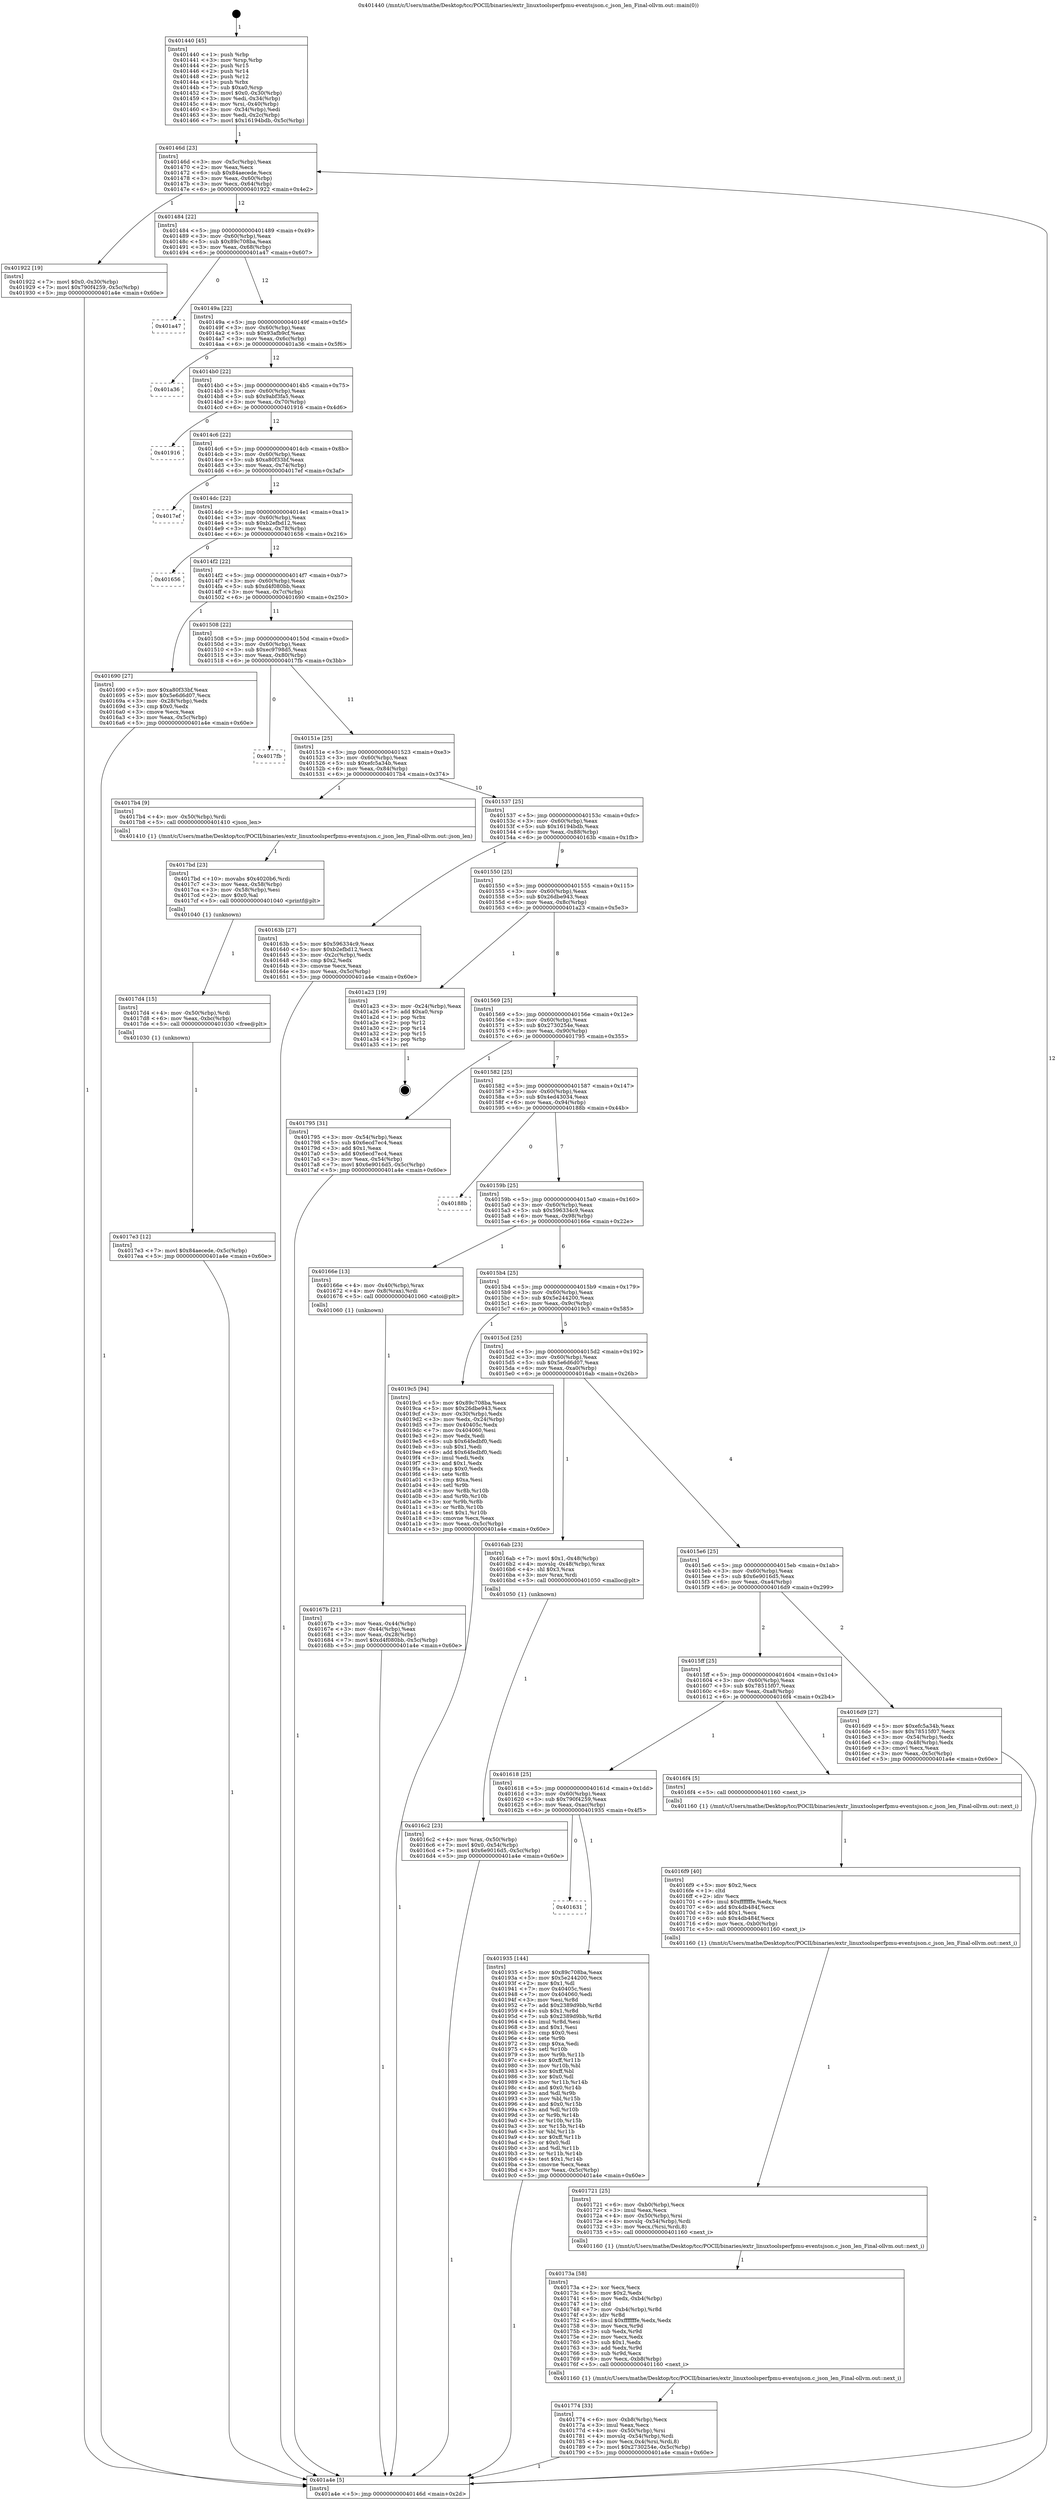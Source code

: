 digraph "0x401440" {
  label = "0x401440 (/mnt/c/Users/mathe/Desktop/tcc/POCII/binaries/extr_linuxtoolsperfpmu-eventsjson.c_json_len_Final-ollvm.out::main(0))"
  labelloc = "t"
  node[shape=record]

  Entry [label="",width=0.3,height=0.3,shape=circle,fillcolor=black,style=filled]
  "0x40146d" [label="{
     0x40146d [23]\l
     | [instrs]\l
     &nbsp;&nbsp;0x40146d \<+3\>: mov -0x5c(%rbp),%eax\l
     &nbsp;&nbsp;0x401470 \<+2\>: mov %eax,%ecx\l
     &nbsp;&nbsp;0x401472 \<+6\>: sub $0x84aecede,%ecx\l
     &nbsp;&nbsp;0x401478 \<+3\>: mov %eax,-0x60(%rbp)\l
     &nbsp;&nbsp;0x40147b \<+3\>: mov %ecx,-0x64(%rbp)\l
     &nbsp;&nbsp;0x40147e \<+6\>: je 0000000000401922 \<main+0x4e2\>\l
  }"]
  "0x401922" [label="{
     0x401922 [19]\l
     | [instrs]\l
     &nbsp;&nbsp;0x401922 \<+7\>: movl $0x0,-0x30(%rbp)\l
     &nbsp;&nbsp;0x401929 \<+7\>: movl $0x790f4259,-0x5c(%rbp)\l
     &nbsp;&nbsp;0x401930 \<+5\>: jmp 0000000000401a4e \<main+0x60e\>\l
  }"]
  "0x401484" [label="{
     0x401484 [22]\l
     | [instrs]\l
     &nbsp;&nbsp;0x401484 \<+5\>: jmp 0000000000401489 \<main+0x49\>\l
     &nbsp;&nbsp;0x401489 \<+3\>: mov -0x60(%rbp),%eax\l
     &nbsp;&nbsp;0x40148c \<+5\>: sub $0x89c708ba,%eax\l
     &nbsp;&nbsp;0x401491 \<+3\>: mov %eax,-0x68(%rbp)\l
     &nbsp;&nbsp;0x401494 \<+6\>: je 0000000000401a47 \<main+0x607\>\l
  }"]
  Exit [label="",width=0.3,height=0.3,shape=circle,fillcolor=black,style=filled,peripheries=2]
  "0x401a47" [label="{
     0x401a47\l
  }", style=dashed]
  "0x40149a" [label="{
     0x40149a [22]\l
     | [instrs]\l
     &nbsp;&nbsp;0x40149a \<+5\>: jmp 000000000040149f \<main+0x5f\>\l
     &nbsp;&nbsp;0x40149f \<+3\>: mov -0x60(%rbp),%eax\l
     &nbsp;&nbsp;0x4014a2 \<+5\>: sub $0x93afb9cf,%eax\l
     &nbsp;&nbsp;0x4014a7 \<+3\>: mov %eax,-0x6c(%rbp)\l
     &nbsp;&nbsp;0x4014aa \<+6\>: je 0000000000401a36 \<main+0x5f6\>\l
  }"]
  "0x401631" [label="{
     0x401631\l
  }", style=dashed]
  "0x401a36" [label="{
     0x401a36\l
  }", style=dashed]
  "0x4014b0" [label="{
     0x4014b0 [22]\l
     | [instrs]\l
     &nbsp;&nbsp;0x4014b0 \<+5\>: jmp 00000000004014b5 \<main+0x75\>\l
     &nbsp;&nbsp;0x4014b5 \<+3\>: mov -0x60(%rbp),%eax\l
     &nbsp;&nbsp;0x4014b8 \<+5\>: sub $0x9abf3fa5,%eax\l
     &nbsp;&nbsp;0x4014bd \<+3\>: mov %eax,-0x70(%rbp)\l
     &nbsp;&nbsp;0x4014c0 \<+6\>: je 0000000000401916 \<main+0x4d6\>\l
  }"]
  "0x401935" [label="{
     0x401935 [144]\l
     | [instrs]\l
     &nbsp;&nbsp;0x401935 \<+5\>: mov $0x89c708ba,%eax\l
     &nbsp;&nbsp;0x40193a \<+5\>: mov $0x5e244200,%ecx\l
     &nbsp;&nbsp;0x40193f \<+2\>: mov $0x1,%dl\l
     &nbsp;&nbsp;0x401941 \<+7\>: mov 0x40405c,%esi\l
     &nbsp;&nbsp;0x401948 \<+7\>: mov 0x404060,%edi\l
     &nbsp;&nbsp;0x40194f \<+3\>: mov %esi,%r8d\l
     &nbsp;&nbsp;0x401952 \<+7\>: add $0x2389d9bb,%r8d\l
     &nbsp;&nbsp;0x401959 \<+4\>: sub $0x1,%r8d\l
     &nbsp;&nbsp;0x40195d \<+7\>: sub $0x2389d9bb,%r8d\l
     &nbsp;&nbsp;0x401964 \<+4\>: imul %r8d,%esi\l
     &nbsp;&nbsp;0x401968 \<+3\>: and $0x1,%esi\l
     &nbsp;&nbsp;0x40196b \<+3\>: cmp $0x0,%esi\l
     &nbsp;&nbsp;0x40196e \<+4\>: sete %r9b\l
     &nbsp;&nbsp;0x401972 \<+3\>: cmp $0xa,%edi\l
     &nbsp;&nbsp;0x401975 \<+4\>: setl %r10b\l
     &nbsp;&nbsp;0x401979 \<+3\>: mov %r9b,%r11b\l
     &nbsp;&nbsp;0x40197c \<+4\>: xor $0xff,%r11b\l
     &nbsp;&nbsp;0x401980 \<+3\>: mov %r10b,%bl\l
     &nbsp;&nbsp;0x401983 \<+3\>: xor $0xff,%bl\l
     &nbsp;&nbsp;0x401986 \<+3\>: xor $0x0,%dl\l
     &nbsp;&nbsp;0x401989 \<+3\>: mov %r11b,%r14b\l
     &nbsp;&nbsp;0x40198c \<+4\>: and $0x0,%r14b\l
     &nbsp;&nbsp;0x401990 \<+3\>: and %dl,%r9b\l
     &nbsp;&nbsp;0x401993 \<+3\>: mov %bl,%r15b\l
     &nbsp;&nbsp;0x401996 \<+4\>: and $0x0,%r15b\l
     &nbsp;&nbsp;0x40199a \<+3\>: and %dl,%r10b\l
     &nbsp;&nbsp;0x40199d \<+3\>: or %r9b,%r14b\l
     &nbsp;&nbsp;0x4019a0 \<+3\>: or %r10b,%r15b\l
     &nbsp;&nbsp;0x4019a3 \<+3\>: xor %r15b,%r14b\l
     &nbsp;&nbsp;0x4019a6 \<+3\>: or %bl,%r11b\l
     &nbsp;&nbsp;0x4019a9 \<+4\>: xor $0xff,%r11b\l
     &nbsp;&nbsp;0x4019ad \<+3\>: or $0x0,%dl\l
     &nbsp;&nbsp;0x4019b0 \<+3\>: and %dl,%r11b\l
     &nbsp;&nbsp;0x4019b3 \<+3\>: or %r11b,%r14b\l
     &nbsp;&nbsp;0x4019b6 \<+4\>: test $0x1,%r14b\l
     &nbsp;&nbsp;0x4019ba \<+3\>: cmovne %ecx,%eax\l
     &nbsp;&nbsp;0x4019bd \<+3\>: mov %eax,-0x5c(%rbp)\l
     &nbsp;&nbsp;0x4019c0 \<+5\>: jmp 0000000000401a4e \<main+0x60e\>\l
  }"]
  "0x401916" [label="{
     0x401916\l
  }", style=dashed]
  "0x4014c6" [label="{
     0x4014c6 [22]\l
     | [instrs]\l
     &nbsp;&nbsp;0x4014c6 \<+5\>: jmp 00000000004014cb \<main+0x8b\>\l
     &nbsp;&nbsp;0x4014cb \<+3\>: mov -0x60(%rbp),%eax\l
     &nbsp;&nbsp;0x4014ce \<+5\>: sub $0xa80f33bf,%eax\l
     &nbsp;&nbsp;0x4014d3 \<+3\>: mov %eax,-0x74(%rbp)\l
     &nbsp;&nbsp;0x4014d6 \<+6\>: je 00000000004017ef \<main+0x3af\>\l
  }"]
  "0x4017e3" [label="{
     0x4017e3 [12]\l
     | [instrs]\l
     &nbsp;&nbsp;0x4017e3 \<+7\>: movl $0x84aecede,-0x5c(%rbp)\l
     &nbsp;&nbsp;0x4017ea \<+5\>: jmp 0000000000401a4e \<main+0x60e\>\l
  }"]
  "0x4017ef" [label="{
     0x4017ef\l
  }", style=dashed]
  "0x4014dc" [label="{
     0x4014dc [22]\l
     | [instrs]\l
     &nbsp;&nbsp;0x4014dc \<+5\>: jmp 00000000004014e1 \<main+0xa1\>\l
     &nbsp;&nbsp;0x4014e1 \<+3\>: mov -0x60(%rbp),%eax\l
     &nbsp;&nbsp;0x4014e4 \<+5\>: sub $0xb2efbd12,%eax\l
     &nbsp;&nbsp;0x4014e9 \<+3\>: mov %eax,-0x78(%rbp)\l
     &nbsp;&nbsp;0x4014ec \<+6\>: je 0000000000401656 \<main+0x216\>\l
  }"]
  "0x4017d4" [label="{
     0x4017d4 [15]\l
     | [instrs]\l
     &nbsp;&nbsp;0x4017d4 \<+4\>: mov -0x50(%rbp),%rdi\l
     &nbsp;&nbsp;0x4017d8 \<+6\>: mov %eax,-0xbc(%rbp)\l
     &nbsp;&nbsp;0x4017de \<+5\>: call 0000000000401030 \<free@plt\>\l
     | [calls]\l
     &nbsp;&nbsp;0x401030 \{1\} (unknown)\l
  }"]
  "0x401656" [label="{
     0x401656\l
  }", style=dashed]
  "0x4014f2" [label="{
     0x4014f2 [22]\l
     | [instrs]\l
     &nbsp;&nbsp;0x4014f2 \<+5\>: jmp 00000000004014f7 \<main+0xb7\>\l
     &nbsp;&nbsp;0x4014f7 \<+3\>: mov -0x60(%rbp),%eax\l
     &nbsp;&nbsp;0x4014fa \<+5\>: sub $0xd4f080bb,%eax\l
     &nbsp;&nbsp;0x4014ff \<+3\>: mov %eax,-0x7c(%rbp)\l
     &nbsp;&nbsp;0x401502 \<+6\>: je 0000000000401690 \<main+0x250\>\l
  }"]
  "0x4017bd" [label="{
     0x4017bd [23]\l
     | [instrs]\l
     &nbsp;&nbsp;0x4017bd \<+10\>: movabs $0x4020b6,%rdi\l
     &nbsp;&nbsp;0x4017c7 \<+3\>: mov %eax,-0x58(%rbp)\l
     &nbsp;&nbsp;0x4017ca \<+3\>: mov -0x58(%rbp),%esi\l
     &nbsp;&nbsp;0x4017cd \<+2\>: mov $0x0,%al\l
     &nbsp;&nbsp;0x4017cf \<+5\>: call 0000000000401040 \<printf@plt\>\l
     | [calls]\l
     &nbsp;&nbsp;0x401040 \{1\} (unknown)\l
  }"]
  "0x401690" [label="{
     0x401690 [27]\l
     | [instrs]\l
     &nbsp;&nbsp;0x401690 \<+5\>: mov $0xa80f33bf,%eax\l
     &nbsp;&nbsp;0x401695 \<+5\>: mov $0x5e6d6d07,%ecx\l
     &nbsp;&nbsp;0x40169a \<+3\>: mov -0x28(%rbp),%edx\l
     &nbsp;&nbsp;0x40169d \<+3\>: cmp $0x0,%edx\l
     &nbsp;&nbsp;0x4016a0 \<+3\>: cmove %ecx,%eax\l
     &nbsp;&nbsp;0x4016a3 \<+3\>: mov %eax,-0x5c(%rbp)\l
     &nbsp;&nbsp;0x4016a6 \<+5\>: jmp 0000000000401a4e \<main+0x60e\>\l
  }"]
  "0x401508" [label="{
     0x401508 [22]\l
     | [instrs]\l
     &nbsp;&nbsp;0x401508 \<+5\>: jmp 000000000040150d \<main+0xcd\>\l
     &nbsp;&nbsp;0x40150d \<+3\>: mov -0x60(%rbp),%eax\l
     &nbsp;&nbsp;0x401510 \<+5\>: sub $0xec9798d5,%eax\l
     &nbsp;&nbsp;0x401515 \<+3\>: mov %eax,-0x80(%rbp)\l
     &nbsp;&nbsp;0x401518 \<+6\>: je 00000000004017fb \<main+0x3bb\>\l
  }"]
  "0x401774" [label="{
     0x401774 [33]\l
     | [instrs]\l
     &nbsp;&nbsp;0x401774 \<+6\>: mov -0xb8(%rbp),%ecx\l
     &nbsp;&nbsp;0x40177a \<+3\>: imul %eax,%ecx\l
     &nbsp;&nbsp;0x40177d \<+4\>: mov -0x50(%rbp),%rsi\l
     &nbsp;&nbsp;0x401781 \<+4\>: movslq -0x54(%rbp),%rdi\l
     &nbsp;&nbsp;0x401785 \<+4\>: mov %ecx,0x4(%rsi,%rdi,8)\l
     &nbsp;&nbsp;0x401789 \<+7\>: movl $0x2730254e,-0x5c(%rbp)\l
     &nbsp;&nbsp;0x401790 \<+5\>: jmp 0000000000401a4e \<main+0x60e\>\l
  }"]
  "0x4017fb" [label="{
     0x4017fb\l
  }", style=dashed]
  "0x40151e" [label="{
     0x40151e [25]\l
     | [instrs]\l
     &nbsp;&nbsp;0x40151e \<+5\>: jmp 0000000000401523 \<main+0xe3\>\l
     &nbsp;&nbsp;0x401523 \<+3\>: mov -0x60(%rbp),%eax\l
     &nbsp;&nbsp;0x401526 \<+5\>: sub $0xefc5a34b,%eax\l
     &nbsp;&nbsp;0x40152b \<+6\>: mov %eax,-0x84(%rbp)\l
     &nbsp;&nbsp;0x401531 \<+6\>: je 00000000004017b4 \<main+0x374\>\l
  }"]
  "0x40173a" [label="{
     0x40173a [58]\l
     | [instrs]\l
     &nbsp;&nbsp;0x40173a \<+2\>: xor %ecx,%ecx\l
     &nbsp;&nbsp;0x40173c \<+5\>: mov $0x2,%edx\l
     &nbsp;&nbsp;0x401741 \<+6\>: mov %edx,-0xb4(%rbp)\l
     &nbsp;&nbsp;0x401747 \<+1\>: cltd\l
     &nbsp;&nbsp;0x401748 \<+7\>: mov -0xb4(%rbp),%r8d\l
     &nbsp;&nbsp;0x40174f \<+3\>: idiv %r8d\l
     &nbsp;&nbsp;0x401752 \<+6\>: imul $0xfffffffe,%edx,%edx\l
     &nbsp;&nbsp;0x401758 \<+3\>: mov %ecx,%r9d\l
     &nbsp;&nbsp;0x40175b \<+3\>: sub %edx,%r9d\l
     &nbsp;&nbsp;0x40175e \<+2\>: mov %ecx,%edx\l
     &nbsp;&nbsp;0x401760 \<+3\>: sub $0x1,%edx\l
     &nbsp;&nbsp;0x401763 \<+3\>: add %edx,%r9d\l
     &nbsp;&nbsp;0x401766 \<+3\>: sub %r9d,%ecx\l
     &nbsp;&nbsp;0x401769 \<+6\>: mov %ecx,-0xb8(%rbp)\l
     &nbsp;&nbsp;0x40176f \<+5\>: call 0000000000401160 \<next_i\>\l
     | [calls]\l
     &nbsp;&nbsp;0x401160 \{1\} (/mnt/c/Users/mathe/Desktop/tcc/POCII/binaries/extr_linuxtoolsperfpmu-eventsjson.c_json_len_Final-ollvm.out::next_i)\l
  }"]
  "0x4017b4" [label="{
     0x4017b4 [9]\l
     | [instrs]\l
     &nbsp;&nbsp;0x4017b4 \<+4\>: mov -0x50(%rbp),%rdi\l
     &nbsp;&nbsp;0x4017b8 \<+5\>: call 0000000000401410 \<json_len\>\l
     | [calls]\l
     &nbsp;&nbsp;0x401410 \{1\} (/mnt/c/Users/mathe/Desktop/tcc/POCII/binaries/extr_linuxtoolsperfpmu-eventsjson.c_json_len_Final-ollvm.out::json_len)\l
  }"]
  "0x401537" [label="{
     0x401537 [25]\l
     | [instrs]\l
     &nbsp;&nbsp;0x401537 \<+5\>: jmp 000000000040153c \<main+0xfc\>\l
     &nbsp;&nbsp;0x40153c \<+3\>: mov -0x60(%rbp),%eax\l
     &nbsp;&nbsp;0x40153f \<+5\>: sub $0x16194bdb,%eax\l
     &nbsp;&nbsp;0x401544 \<+6\>: mov %eax,-0x88(%rbp)\l
     &nbsp;&nbsp;0x40154a \<+6\>: je 000000000040163b \<main+0x1fb\>\l
  }"]
  "0x401721" [label="{
     0x401721 [25]\l
     | [instrs]\l
     &nbsp;&nbsp;0x401721 \<+6\>: mov -0xb0(%rbp),%ecx\l
     &nbsp;&nbsp;0x401727 \<+3\>: imul %eax,%ecx\l
     &nbsp;&nbsp;0x40172a \<+4\>: mov -0x50(%rbp),%rsi\l
     &nbsp;&nbsp;0x40172e \<+4\>: movslq -0x54(%rbp),%rdi\l
     &nbsp;&nbsp;0x401732 \<+3\>: mov %ecx,(%rsi,%rdi,8)\l
     &nbsp;&nbsp;0x401735 \<+5\>: call 0000000000401160 \<next_i\>\l
     | [calls]\l
     &nbsp;&nbsp;0x401160 \{1\} (/mnt/c/Users/mathe/Desktop/tcc/POCII/binaries/extr_linuxtoolsperfpmu-eventsjson.c_json_len_Final-ollvm.out::next_i)\l
  }"]
  "0x40163b" [label="{
     0x40163b [27]\l
     | [instrs]\l
     &nbsp;&nbsp;0x40163b \<+5\>: mov $0x596334c9,%eax\l
     &nbsp;&nbsp;0x401640 \<+5\>: mov $0xb2efbd12,%ecx\l
     &nbsp;&nbsp;0x401645 \<+3\>: mov -0x2c(%rbp),%edx\l
     &nbsp;&nbsp;0x401648 \<+3\>: cmp $0x2,%edx\l
     &nbsp;&nbsp;0x40164b \<+3\>: cmovne %ecx,%eax\l
     &nbsp;&nbsp;0x40164e \<+3\>: mov %eax,-0x5c(%rbp)\l
     &nbsp;&nbsp;0x401651 \<+5\>: jmp 0000000000401a4e \<main+0x60e\>\l
  }"]
  "0x401550" [label="{
     0x401550 [25]\l
     | [instrs]\l
     &nbsp;&nbsp;0x401550 \<+5\>: jmp 0000000000401555 \<main+0x115\>\l
     &nbsp;&nbsp;0x401555 \<+3\>: mov -0x60(%rbp),%eax\l
     &nbsp;&nbsp;0x401558 \<+5\>: sub $0x26dbe943,%eax\l
     &nbsp;&nbsp;0x40155d \<+6\>: mov %eax,-0x8c(%rbp)\l
     &nbsp;&nbsp;0x401563 \<+6\>: je 0000000000401a23 \<main+0x5e3\>\l
  }"]
  "0x401a4e" [label="{
     0x401a4e [5]\l
     | [instrs]\l
     &nbsp;&nbsp;0x401a4e \<+5\>: jmp 000000000040146d \<main+0x2d\>\l
  }"]
  "0x401440" [label="{
     0x401440 [45]\l
     | [instrs]\l
     &nbsp;&nbsp;0x401440 \<+1\>: push %rbp\l
     &nbsp;&nbsp;0x401441 \<+3\>: mov %rsp,%rbp\l
     &nbsp;&nbsp;0x401444 \<+2\>: push %r15\l
     &nbsp;&nbsp;0x401446 \<+2\>: push %r14\l
     &nbsp;&nbsp;0x401448 \<+2\>: push %r12\l
     &nbsp;&nbsp;0x40144a \<+1\>: push %rbx\l
     &nbsp;&nbsp;0x40144b \<+7\>: sub $0xa0,%rsp\l
     &nbsp;&nbsp;0x401452 \<+7\>: movl $0x0,-0x30(%rbp)\l
     &nbsp;&nbsp;0x401459 \<+3\>: mov %edi,-0x34(%rbp)\l
     &nbsp;&nbsp;0x40145c \<+4\>: mov %rsi,-0x40(%rbp)\l
     &nbsp;&nbsp;0x401460 \<+3\>: mov -0x34(%rbp),%edi\l
     &nbsp;&nbsp;0x401463 \<+3\>: mov %edi,-0x2c(%rbp)\l
     &nbsp;&nbsp;0x401466 \<+7\>: movl $0x16194bdb,-0x5c(%rbp)\l
  }"]
  "0x4016f9" [label="{
     0x4016f9 [40]\l
     | [instrs]\l
     &nbsp;&nbsp;0x4016f9 \<+5\>: mov $0x2,%ecx\l
     &nbsp;&nbsp;0x4016fe \<+1\>: cltd\l
     &nbsp;&nbsp;0x4016ff \<+2\>: idiv %ecx\l
     &nbsp;&nbsp;0x401701 \<+6\>: imul $0xfffffffe,%edx,%ecx\l
     &nbsp;&nbsp;0x401707 \<+6\>: add $0x4db484f,%ecx\l
     &nbsp;&nbsp;0x40170d \<+3\>: add $0x1,%ecx\l
     &nbsp;&nbsp;0x401710 \<+6\>: sub $0x4db484f,%ecx\l
     &nbsp;&nbsp;0x401716 \<+6\>: mov %ecx,-0xb0(%rbp)\l
     &nbsp;&nbsp;0x40171c \<+5\>: call 0000000000401160 \<next_i\>\l
     | [calls]\l
     &nbsp;&nbsp;0x401160 \{1\} (/mnt/c/Users/mathe/Desktop/tcc/POCII/binaries/extr_linuxtoolsperfpmu-eventsjson.c_json_len_Final-ollvm.out::next_i)\l
  }"]
  "0x401a23" [label="{
     0x401a23 [19]\l
     | [instrs]\l
     &nbsp;&nbsp;0x401a23 \<+3\>: mov -0x24(%rbp),%eax\l
     &nbsp;&nbsp;0x401a26 \<+7\>: add $0xa0,%rsp\l
     &nbsp;&nbsp;0x401a2d \<+1\>: pop %rbx\l
     &nbsp;&nbsp;0x401a2e \<+2\>: pop %r12\l
     &nbsp;&nbsp;0x401a30 \<+2\>: pop %r14\l
     &nbsp;&nbsp;0x401a32 \<+2\>: pop %r15\l
     &nbsp;&nbsp;0x401a34 \<+1\>: pop %rbp\l
     &nbsp;&nbsp;0x401a35 \<+1\>: ret\l
  }"]
  "0x401569" [label="{
     0x401569 [25]\l
     | [instrs]\l
     &nbsp;&nbsp;0x401569 \<+5\>: jmp 000000000040156e \<main+0x12e\>\l
     &nbsp;&nbsp;0x40156e \<+3\>: mov -0x60(%rbp),%eax\l
     &nbsp;&nbsp;0x401571 \<+5\>: sub $0x2730254e,%eax\l
     &nbsp;&nbsp;0x401576 \<+6\>: mov %eax,-0x90(%rbp)\l
     &nbsp;&nbsp;0x40157c \<+6\>: je 0000000000401795 \<main+0x355\>\l
  }"]
  "0x401618" [label="{
     0x401618 [25]\l
     | [instrs]\l
     &nbsp;&nbsp;0x401618 \<+5\>: jmp 000000000040161d \<main+0x1dd\>\l
     &nbsp;&nbsp;0x40161d \<+3\>: mov -0x60(%rbp),%eax\l
     &nbsp;&nbsp;0x401620 \<+5\>: sub $0x790f4259,%eax\l
     &nbsp;&nbsp;0x401625 \<+6\>: mov %eax,-0xac(%rbp)\l
     &nbsp;&nbsp;0x40162b \<+6\>: je 0000000000401935 \<main+0x4f5\>\l
  }"]
  "0x401795" [label="{
     0x401795 [31]\l
     | [instrs]\l
     &nbsp;&nbsp;0x401795 \<+3\>: mov -0x54(%rbp),%eax\l
     &nbsp;&nbsp;0x401798 \<+5\>: sub $0x6ecd7ec4,%eax\l
     &nbsp;&nbsp;0x40179d \<+3\>: add $0x1,%eax\l
     &nbsp;&nbsp;0x4017a0 \<+5\>: add $0x6ecd7ec4,%eax\l
     &nbsp;&nbsp;0x4017a5 \<+3\>: mov %eax,-0x54(%rbp)\l
     &nbsp;&nbsp;0x4017a8 \<+7\>: movl $0x6e9016d5,-0x5c(%rbp)\l
     &nbsp;&nbsp;0x4017af \<+5\>: jmp 0000000000401a4e \<main+0x60e\>\l
  }"]
  "0x401582" [label="{
     0x401582 [25]\l
     | [instrs]\l
     &nbsp;&nbsp;0x401582 \<+5\>: jmp 0000000000401587 \<main+0x147\>\l
     &nbsp;&nbsp;0x401587 \<+3\>: mov -0x60(%rbp),%eax\l
     &nbsp;&nbsp;0x40158a \<+5\>: sub $0x4ed43034,%eax\l
     &nbsp;&nbsp;0x40158f \<+6\>: mov %eax,-0x94(%rbp)\l
     &nbsp;&nbsp;0x401595 \<+6\>: je 000000000040188b \<main+0x44b\>\l
  }"]
  "0x4016f4" [label="{
     0x4016f4 [5]\l
     | [instrs]\l
     &nbsp;&nbsp;0x4016f4 \<+5\>: call 0000000000401160 \<next_i\>\l
     | [calls]\l
     &nbsp;&nbsp;0x401160 \{1\} (/mnt/c/Users/mathe/Desktop/tcc/POCII/binaries/extr_linuxtoolsperfpmu-eventsjson.c_json_len_Final-ollvm.out::next_i)\l
  }"]
  "0x40188b" [label="{
     0x40188b\l
  }", style=dashed]
  "0x40159b" [label="{
     0x40159b [25]\l
     | [instrs]\l
     &nbsp;&nbsp;0x40159b \<+5\>: jmp 00000000004015a0 \<main+0x160\>\l
     &nbsp;&nbsp;0x4015a0 \<+3\>: mov -0x60(%rbp),%eax\l
     &nbsp;&nbsp;0x4015a3 \<+5\>: sub $0x596334c9,%eax\l
     &nbsp;&nbsp;0x4015a8 \<+6\>: mov %eax,-0x98(%rbp)\l
     &nbsp;&nbsp;0x4015ae \<+6\>: je 000000000040166e \<main+0x22e\>\l
  }"]
  "0x4015ff" [label="{
     0x4015ff [25]\l
     | [instrs]\l
     &nbsp;&nbsp;0x4015ff \<+5\>: jmp 0000000000401604 \<main+0x1c4\>\l
     &nbsp;&nbsp;0x401604 \<+3\>: mov -0x60(%rbp),%eax\l
     &nbsp;&nbsp;0x401607 \<+5\>: sub $0x78515f07,%eax\l
     &nbsp;&nbsp;0x40160c \<+6\>: mov %eax,-0xa8(%rbp)\l
     &nbsp;&nbsp;0x401612 \<+6\>: je 00000000004016f4 \<main+0x2b4\>\l
  }"]
  "0x40166e" [label="{
     0x40166e [13]\l
     | [instrs]\l
     &nbsp;&nbsp;0x40166e \<+4\>: mov -0x40(%rbp),%rax\l
     &nbsp;&nbsp;0x401672 \<+4\>: mov 0x8(%rax),%rdi\l
     &nbsp;&nbsp;0x401676 \<+5\>: call 0000000000401060 \<atoi@plt\>\l
     | [calls]\l
     &nbsp;&nbsp;0x401060 \{1\} (unknown)\l
  }"]
  "0x4015b4" [label="{
     0x4015b4 [25]\l
     | [instrs]\l
     &nbsp;&nbsp;0x4015b4 \<+5\>: jmp 00000000004015b9 \<main+0x179\>\l
     &nbsp;&nbsp;0x4015b9 \<+3\>: mov -0x60(%rbp),%eax\l
     &nbsp;&nbsp;0x4015bc \<+5\>: sub $0x5e244200,%eax\l
     &nbsp;&nbsp;0x4015c1 \<+6\>: mov %eax,-0x9c(%rbp)\l
     &nbsp;&nbsp;0x4015c7 \<+6\>: je 00000000004019c5 \<main+0x585\>\l
  }"]
  "0x40167b" [label="{
     0x40167b [21]\l
     | [instrs]\l
     &nbsp;&nbsp;0x40167b \<+3\>: mov %eax,-0x44(%rbp)\l
     &nbsp;&nbsp;0x40167e \<+3\>: mov -0x44(%rbp),%eax\l
     &nbsp;&nbsp;0x401681 \<+3\>: mov %eax,-0x28(%rbp)\l
     &nbsp;&nbsp;0x401684 \<+7\>: movl $0xd4f080bb,-0x5c(%rbp)\l
     &nbsp;&nbsp;0x40168b \<+5\>: jmp 0000000000401a4e \<main+0x60e\>\l
  }"]
  "0x4016d9" [label="{
     0x4016d9 [27]\l
     | [instrs]\l
     &nbsp;&nbsp;0x4016d9 \<+5\>: mov $0xefc5a34b,%eax\l
     &nbsp;&nbsp;0x4016de \<+5\>: mov $0x78515f07,%ecx\l
     &nbsp;&nbsp;0x4016e3 \<+3\>: mov -0x54(%rbp),%edx\l
     &nbsp;&nbsp;0x4016e6 \<+3\>: cmp -0x48(%rbp),%edx\l
     &nbsp;&nbsp;0x4016e9 \<+3\>: cmovl %ecx,%eax\l
     &nbsp;&nbsp;0x4016ec \<+3\>: mov %eax,-0x5c(%rbp)\l
     &nbsp;&nbsp;0x4016ef \<+5\>: jmp 0000000000401a4e \<main+0x60e\>\l
  }"]
  "0x4019c5" [label="{
     0x4019c5 [94]\l
     | [instrs]\l
     &nbsp;&nbsp;0x4019c5 \<+5\>: mov $0x89c708ba,%eax\l
     &nbsp;&nbsp;0x4019ca \<+5\>: mov $0x26dbe943,%ecx\l
     &nbsp;&nbsp;0x4019cf \<+3\>: mov -0x30(%rbp),%edx\l
     &nbsp;&nbsp;0x4019d2 \<+3\>: mov %edx,-0x24(%rbp)\l
     &nbsp;&nbsp;0x4019d5 \<+7\>: mov 0x40405c,%edx\l
     &nbsp;&nbsp;0x4019dc \<+7\>: mov 0x404060,%esi\l
     &nbsp;&nbsp;0x4019e3 \<+2\>: mov %edx,%edi\l
     &nbsp;&nbsp;0x4019e5 \<+6\>: sub $0x64fedbf0,%edi\l
     &nbsp;&nbsp;0x4019eb \<+3\>: sub $0x1,%edi\l
     &nbsp;&nbsp;0x4019ee \<+6\>: add $0x64fedbf0,%edi\l
     &nbsp;&nbsp;0x4019f4 \<+3\>: imul %edi,%edx\l
     &nbsp;&nbsp;0x4019f7 \<+3\>: and $0x1,%edx\l
     &nbsp;&nbsp;0x4019fa \<+3\>: cmp $0x0,%edx\l
     &nbsp;&nbsp;0x4019fd \<+4\>: sete %r8b\l
     &nbsp;&nbsp;0x401a01 \<+3\>: cmp $0xa,%esi\l
     &nbsp;&nbsp;0x401a04 \<+4\>: setl %r9b\l
     &nbsp;&nbsp;0x401a08 \<+3\>: mov %r8b,%r10b\l
     &nbsp;&nbsp;0x401a0b \<+3\>: and %r9b,%r10b\l
     &nbsp;&nbsp;0x401a0e \<+3\>: xor %r9b,%r8b\l
     &nbsp;&nbsp;0x401a11 \<+3\>: or %r8b,%r10b\l
     &nbsp;&nbsp;0x401a14 \<+4\>: test $0x1,%r10b\l
     &nbsp;&nbsp;0x401a18 \<+3\>: cmovne %ecx,%eax\l
     &nbsp;&nbsp;0x401a1b \<+3\>: mov %eax,-0x5c(%rbp)\l
     &nbsp;&nbsp;0x401a1e \<+5\>: jmp 0000000000401a4e \<main+0x60e\>\l
  }"]
  "0x4015cd" [label="{
     0x4015cd [25]\l
     | [instrs]\l
     &nbsp;&nbsp;0x4015cd \<+5\>: jmp 00000000004015d2 \<main+0x192\>\l
     &nbsp;&nbsp;0x4015d2 \<+3\>: mov -0x60(%rbp),%eax\l
     &nbsp;&nbsp;0x4015d5 \<+5\>: sub $0x5e6d6d07,%eax\l
     &nbsp;&nbsp;0x4015da \<+6\>: mov %eax,-0xa0(%rbp)\l
     &nbsp;&nbsp;0x4015e0 \<+6\>: je 00000000004016ab \<main+0x26b\>\l
  }"]
  "0x4016c2" [label="{
     0x4016c2 [23]\l
     | [instrs]\l
     &nbsp;&nbsp;0x4016c2 \<+4\>: mov %rax,-0x50(%rbp)\l
     &nbsp;&nbsp;0x4016c6 \<+7\>: movl $0x0,-0x54(%rbp)\l
     &nbsp;&nbsp;0x4016cd \<+7\>: movl $0x6e9016d5,-0x5c(%rbp)\l
     &nbsp;&nbsp;0x4016d4 \<+5\>: jmp 0000000000401a4e \<main+0x60e\>\l
  }"]
  "0x4016ab" [label="{
     0x4016ab [23]\l
     | [instrs]\l
     &nbsp;&nbsp;0x4016ab \<+7\>: movl $0x1,-0x48(%rbp)\l
     &nbsp;&nbsp;0x4016b2 \<+4\>: movslq -0x48(%rbp),%rax\l
     &nbsp;&nbsp;0x4016b6 \<+4\>: shl $0x3,%rax\l
     &nbsp;&nbsp;0x4016ba \<+3\>: mov %rax,%rdi\l
     &nbsp;&nbsp;0x4016bd \<+5\>: call 0000000000401050 \<malloc@plt\>\l
     | [calls]\l
     &nbsp;&nbsp;0x401050 \{1\} (unknown)\l
  }"]
  "0x4015e6" [label="{
     0x4015e6 [25]\l
     | [instrs]\l
     &nbsp;&nbsp;0x4015e6 \<+5\>: jmp 00000000004015eb \<main+0x1ab\>\l
     &nbsp;&nbsp;0x4015eb \<+3\>: mov -0x60(%rbp),%eax\l
     &nbsp;&nbsp;0x4015ee \<+5\>: sub $0x6e9016d5,%eax\l
     &nbsp;&nbsp;0x4015f3 \<+6\>: mov %eax,-0xa4(%rbp)\l
     &nbsp;&nbsp;0x4015f9 \<+6\>: je 00000000004016d9 \<main+0x299\>\l
  }"]
  Entry -> "0x401440" [label=" 1"]
  "0x40146d" -> "0x401922" [label=" 1"]
  "0x40146d" -> "0x401484" [label=" 12"]
  "0x401a23" -> Exit [label=" 1"]
  "0x401484" -> "0x401a47" [label=" 0"]
  "0x401484" -> "0x40149a" [label=" 12"]
  "0x4019c5" -> "0x401a4e" [label=" 1"]
  "0x40149a" -> "0x401a36" [label=" 0"]
  "0x40149a" -> "0x4014b0" [label=" 12"]
  "0x401935" -> "0x401a4e" [label=" 1"]
  "0x4014b0" -> "0x401916" [label=" 0"]
  "0x4014b0" -> "0x4014c6" [label=" 12"]
  "0x401618" -> "0x401631" [label=" 0"]
  "0x4014c6" -> "0x4017ef" [label=" 0"]
  "0x4014c6" -> "0x4014dc" [label=" 12"]
  "0x401618" -> "0x401935" [label=" 1"]
  "0x4014dc" -> "0x401656" [label=" 0"]
  "0x4014dc" -> "0x4014f2" [label=" 12"]
  "0x401922" -> "0x401a4e" [label=" 1"]
  "0x4014f2" -> "0x401690" [label=" 1"]
  "0x4014f2" -> "0x401508" [label=" 11"]
  "0x4017e3" -> "0x401a4e" [label=" 1"]
  "0x401508" -> "0x4017fb" [label=" 0"]
  "0x401508" -> "0x40151e" [label=" 11"]
  "0x4017d4" -> "0x4017e3" [label=" 1"]
  "0x40151e" -> "0x4017b4" [label=" 1"]
  "0x40151e" -> "0x401537" [label=" 10"]
  "0x4017bd" -> "0x4017d4" [label=" 1"]
  "0x401537" -> "0x40163b" [label=" 1"]
  "0x401537" -> "0x401550" [label=" 9"]
  "0x40163b" -> "0x401a4e" [label=" 1"]
  "0x401440" -> "0x40146d" [label=" 1"]
  "0x401a4e" -> "0x40146d" [label=" 12"]
  "0x4017b4" -> "0x4017bd" [label=" 1"]
  "0x401550" -> "0x401a23" [label=" 1"]
  "0x401550" -> "0x401569" [label=" 8"]
  "0x401795" -> "0x401a4e" [label=" 1"]
  "0x401569" -> "0x401795" [label=" 1"]
  "0x401569" -> "0x401582" [label=" 7"]
  "0x401774" -> "0x401a4e" [label=" 1"]
  "0x401582" -> "0x40188b" [label=" 0"]
  "0x401582" -> "0x40159b" [label=" 7"]
  "0x40173a" -> "0x401774" [label=" 1"]
  "0x40159b" -> "0x40166e" [label=" 1"]
  "0x40159b" -> "0x4015b4" [label=" 6"]
  "0x40166e" -> "0x40167b" [label=" 1"]
  "0x40167b" -> "0x401a4e" [label=" 1"]
  "0x401690" -> "0x401a4e" [label=" 1"]
  "0x4016f9" -> "0x401721" [label=" 1"]
  "0x4015b4" -> "0x4019c5" [label=" 1"]
  "0x4015b4" -> "0x4015cd" [label=" 5"]
  "0x4016f4" -> "0x4016f9" [label=" 1"]
  "0x4015cd" -> "0x4016ab" [label=" 1"]
  "0x4015cd" -> "0x4015e6" [label=" 4"]
  "0x4016ab" -> "0x4016c2" [label=" 1"]
  "0x4016c2" -> "0x401a4e" [label=" 1"]
  "0x4015ff" -> "0x401618" [label=" 1"]
  "0x4015e6" -> "0x4016d9" [label=" 2"]
  "0x4015e6" -> "0x4015ff" [label=" 2"]
  "0x4016d9" -> "0x401a4e" [label=" 2"]
  "0x401721" -> "0x40173a" [label=" 1"]
  "0x4015ff" -> "0x4016f4" [label=" 1"]
}
